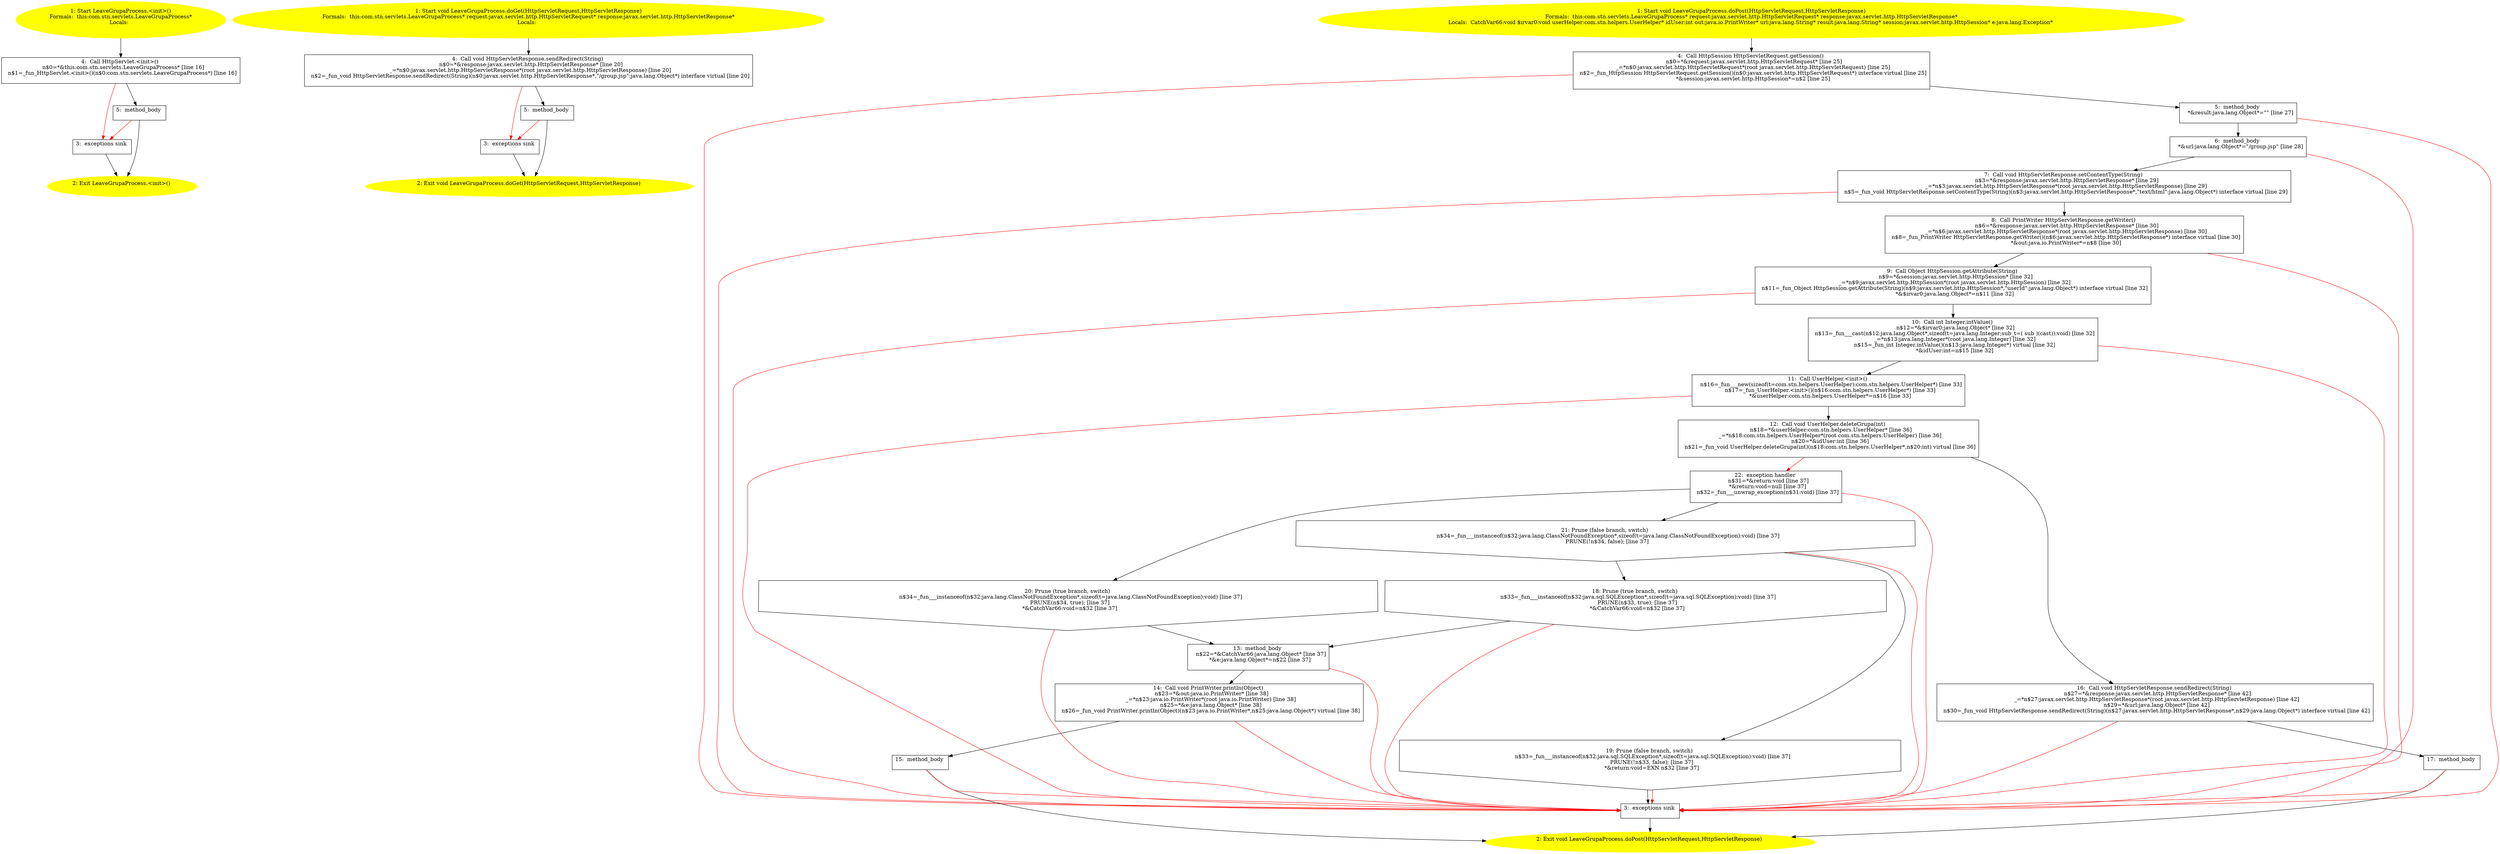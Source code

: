 /* @generated */
digraph cfg {
"com.stn.servlets.LeaveGrupaProcess.<init>().9e9573d09c10e31359d2f8e1200c58af_1" [label="1: Start LeaveGrupaProcess.<init>()\nFormals:  this:com.stn.servlets.LeaveGrupaProcess*\nLocals:  \n  " color=yellow style=filled]
	

	 "com.stn.servlets.LeaveGrupaProcess.<init>().9e9573d09c10e31359d2f8e1200c58af_1" -> "com.stn.servlets.LeaveGrupaProcess.<init>().9e9573d09c10e31359d2f8e1200c58af_4" ;
"com.stn.servlets.LeaveGrupaProcess.<init>().9e9573d09c10e31359d2f8e1200c58af_2" [label="2: Exit LeaveGrupaProcess.<init>() \n  " color=yellow style=filled]
	

"com.stn.servlets.LeaveGrupaProcess.<init>().9e9573d09c10e31359d2f8e1200c58af_3" [label="3:  exceptions sink \n  " shape="box"]
	

	 "com.stn.servlets.LeaveGrupaProcess.<init>().9e9573d09c10e31359d2f8e1200c58af_3" -> "com.stn.servlets.LeaveGrupaProcess.<init>().9e9573d09c10e31359d2f8e1200c58af_2" ;
"com.stn.servlets.LeaveGrupaProcess.<init>().9e9573d09c10e31359d2f8e1200c58af_4" [label="4:  Call HttpServlet.<init>() \n   n$0=*&this:com.stn.servlets.LeaveGrupaProcess* [line 16]\n  n$1=_fun_HttpServlet.<init>()(n$0:com.stn.servlets.LeaveGrupaProcess*) [line 16]\n " shape="box"]
	

	 "com.stn.servlets.LeaveGrupaProcess.<init>().9e9573d09c10e31359d2f8e1200c58af_4" -> "com.stn.servlets.LeaveGrupaProcess.<init>().9e9573d09c10e31359d2f8e1200c58af_5" ;
	 "com.stn.servlets.LeaveGrupaProcess.<init>().9e9573d09c10e31359d2f8e1200c58af_4" -> "com.stn.servlets.LeaveGrupaProcess.<init>().9e9573d09c10e31359d2f8e1200c58af_3" [color="red" ];
"com.stn.servlets.LeaveGrupaProcess.<init>().9e9573d09c10e31359d2f8e1200c58af_5" [label="5:  method_body \n  " shape="box"]
	

	 "com.stn.servlets.LeaveGrupaProcess.<init>().9e9573d09c10e31359d2f8e1200c58af_5" -> "com.stn.servlets.LeaveGrupaProcess.<init>().9e9573d09c10e31359d2f8e1200c58af_2" ;
	 "com.stn.servlets.LeaveGrupaProcess.<init>().9e9573d09c10e31359d2f8e1200c58af_5" -> "com.stn.servlets.LeaveGrupaProcess.<init>().9e9573d09c10e31359d2f8e1200c58af_3" [color="red" ];
"com.stn.servlets.LeaveGrupaProcess.doGet(javax.servlet.http.HttpServletRequest,javax.servlet.http.Ht.ad7098a32555d06b41b27a73fbf4ffff_1" [label="1: Start void LeaveGrupaProcess.doGet(HttpServletRequest,HttpServletResponse)\nFormals:  this:com.stn.servlets.LeaveGrupaProcess* request:javax.servlet.http.HttpServletRequest* response:javax.servlet.http.HttpServletResponse*\nLocals:  \n  " color=yellow style=filled]
	

	 "com.stn.servlets.LeaveGrupaProcess.doGet(javax.servlet.http.HttpServletRequest,javax.servlet.http.Ht.ad7098a32555d06b41b27a73fbf4ffff_1" -> "com.stn.servlets.LeaveGrupaProcess.doGet(javax.servlet.http.HttpServletRequest,javax.servlet.http.Ht.ad7098a32555d06b41b27a73fbf4ffff_4" ;
"com.stn.servlets.LeaveGrupaProcess.doGet(javax.servlet.http.HttpServletRequest,javax.servlet.http.Ht.ad7098a32555d06b41b27a73fbf4ffff_2" [label="2: Exit void LeaveGrupaProcess.doGet(HttpServletRequest,HttpServletResponse) \n  " color=yellow style=filled]
	

"com.stn.servlets.LeaveGrupaProcess.doGet(javax.servlet.http.HttpServletRequest,javax.servlet.http.Ht.ad7098a32555d06b41b27a73fbf4ffff_3" [label="3:  exceptions sink \n  " shape="box"]
	

	 "com.stn.servlets.LeaveGrupaProcess.doGet(javax.servlet.http.HttpServletRequest,javax.servlet.http.Ht.ad7098a32555d06b41b27a73fbf4ffff_3" -> "com.stn.servlets.LeaveGrupaProcess.doGet(javax.servlet.http.HttpServletRequest,javax.servlet.http.Ht.ad7098a32555d06b41b27a73fbf4ffff_2" ;
"com.stn.servlets.LeaveGrupaProcess.doGet(javax.servlet.http.HttpServletRequest,javax.servlet.http.Ht.ad7098a32555d06b41b27a73fbf4ffff_4" [label="4:  Call void HttpServletResponse.sendRedirect(String) \n   n$0=*&response:javax.servlet.http.HttpServletResponse* [line 20]\n  _=*n$0:javax.servlet.http.HttpServletResponse*(root javax.servlet.http.HttpServletResponse) [line 20]\n  n$2=_fun_void HttpServletResponse.sendRedirect(String)(n$0:javax.servlet.http.HttpServletResponse*,\"/group.jsp\":java.lang.Object*) interface virtual [line 20]\n " shape="box"]
	

	 "com.stn.servlets.LeaveGrupaProcess.doGet(javax.servlet.http.HttpServletRequest,javax.servlet.http.Ht.ad7098a32555d06b41b27a73fbf4ffff_4" -> "com.stn.servlets.LeaveGrupaProcess.doGet(javax.servlet.http.HttpServletRequest,javax.servlet.http.Ht.ad7098a32555d06b41b27a73fbf4ffff_5" ;
	 "com.stn.servlets.LeaveGrupaProcess.doGet(javax.servlet.http.HttpServletRequest,javax.servlet.http.Ht.ad7098a32555d06b41b27a73fbf4ffff_4" -> "com.stn.servlets.LeaveGrupaProcess.doGet(javax.servlet.http.HttpServletRequest,javax.servlet.http.Ht.ad7098a32555d06b41b27a73fbf4ffff_3" [color="red" ];
"com.stn.servlets.LeaveGrupaProcess.doGet(javax.servlet.http.HttpServletRequest,javax.servlet.http.Ht.ad7098a32555d06b41b27a73fbf4ffff_5" [label="5:  method_body \n  " shape="box"]
	

	 "com.stn.servlets.LeaveGrupaProcess.doGet(javax.servlet.http.HttpServletRequest,javax.servlet.http.Ht.ad7098a32555d06b41b27a73fbf4ffff_5" -> "com.stn.servlets.LeaveGrupaProcess.doGet(javax.servlet.http.HttpServletRequest,javax.servlet.http.Ht.ad7098a32555d06b41b27a73fbf4ffff_2" ;
	 "com.stn.servlets.LeaveGrupaProcess.doGet(javax.servlet.http.HttpServletRequest,javax.servlet.http.Ht.ad7098a32555d06b41b27a73fbf4ffff_5" -> "com.stn.servlets.LeaveGrupaProcess.doGet(javax.servlet.http.HttpServletRequest,javax.servlet.http.Ht.ad7098a32555d06b41b27a73fbf4ffff_3" [color="red" ];
"com.stn.servlets.LeaveGrupaProcess.doPost(javax.servlet.http.HttpServletRequest,javax.servlet.http.H.7ee7fac886f7a7af978381d54425eea0_1" [label="1: Start void LeaveGrupaProcess.doPost(HttpServletRequest,HttpServletResponse)\nFormals:  this:com.stn.servlets.LeaveGrupaProcess* request:javax.servlet.http.HttpServletRequest* response:javax.servlet.http.HttpServletResponse*\nLocals:  CatchVar66:void $irvar0:void userHelper:com.stn.helpers.UserHelper* idUser:int out:java.io.PrintWriter* url:java.lang.String* result:java.lang.String* session:javax.servlet.http.HttpSession* e:java.lang.Exception* \n  " color=yellow style=filled]
	

	 "com.stn.servlets.LeaveGrupaProcess.doPost(javax.servlet.http.HttpServletRequest,javax.servlet.http.H.7ee7fac886f7a7af978381d54425eea0_1" -> "com.stn.servlets.LeaveGrupaProcess.doPost(javax.servlet.http.HttpServletRequest,javax.servlet.http.H.7ee7fac886f7a7af978381d54425eea0_4" ;
"com.stn.servlets.LeaveGrupaProcess.doPost(javax.servlet.http.HttpServletRequest,javax.servlet.http.H.7ee7fac886f7a7af978381d54425eea0_2" [label="2: Exit void LeaveGrupaProcess.doPost(HttpServletRequest,HttpServletResponse) \n  " color=yellow style=filled]
	

"com.stn.servlets.LeaveGrupaProcess.doPost(javax.servlet.http.HttpServletRequest,javax.servlet.http.H.7ee7fac886f7a7af978381d54425eea0_3" [label="3:  exceptions sink \n  " shape="box"]
	

	 "com.stn.servlets.LeaveGrupaProcess.doPost(javax.servlet.http.HttpServletRequest,javax.servlet.http.H.7ee7fac886f7a7af978381d54425eea0_3" -> "com.stn.servlets.LeaveGrupaProcess.doPost(javax.servlet.http.HttpServletRequest,javax.servlet.http.H.7ee7fac886f7a7af978381d54425eea0_2" ;
"com.stn.servlets.LeaveGrupaProcess.doPost(javax.servlet.http.HttpServletRequest,javax.servlet.http.H.7ee7fac886f7a7af978381d54425eea0_4" [label="4:  Call HttpSession HttpServletRequest.getSession() \n   n$0=*&request:javax.servlet.http.HttpServletRequest* [line 25]\n  _=*n$0:javax.servlet.http.HttpServletRequest*(root javax.servlet.http.HttpServletRequest) [line 25]\n  n$2=_fun_HttpSession HttpServletRequest.getSession()(n$0:javax.servlet.http.HttpServletRequest*) interface virtual [line 25]\n  *&session:javax.servlet.http.HttpSession*=n$2 [line 25]\n " shape="box"]
	

	 "com.stn.servlets.LeaveGrupaProcess.doPost(javax.servlet.http.HttpServletRequest,javax.servlet.http.H.7ee7fac886f7a7af978381d54425eea0_4" -> "com.stn.servlets.LeaveGrupaProcess.doPost(javax.servlet.http.HttpServletRequest,javax.servlet.http.H.7ee7fac886f7a7af978381d54425eea0_5" ;
	 "com.stn.servlets.LeaveGrupaProcess.doPost(javax.servlet.http.HttpServletRequest,javax.servlet.http.H.7ee7fac886f7a7af978381d54425eea0_4" -> "com.stn.servlets.LeaveGrupaProcess.doPost(javax.servlet.http.HttpServletRequest,javax.servlet.http.H.7ee7fac886f7a7af978381d54425eea0_3" [color="red" ];
"com.stn.servlets.LeaveGrupaProcess.doPost(javax.servlet.http.HttpServletRequest,javax.servlet.http.H.7ee7fac886f7a7af978381d54425eea0_5" [label="5:  method_body \n   *&result:java.lang.Object*=\"\" [line 27]\n " shape="box"]
	

	 "com.stn.servlets.LeaveGrupaProcess.doPost(javax.servlet.http.HttpServletRequest,javax.servlet.http.H.7ee7fac886f7a7af978381d54425eea0_5" -> "com.stn.servlets.LeaveGrupaProcess.doPost(javax.servlet.http.HttpServletRequest,javax.servlet.http.H.7ee7fac886f7a7af978381d54425eea0_6" ;
	 "com.stn.servlets.LeaveGrupaProcess.doPost(javax.servlet.http.HttpServletRequest,javax.servlet.http.H.7ee7fac886f7a7af978381d54425eea0_5" -> "com.stn.servlets.LeaveGrupaProcess.doPost(javax.servlet.http.HttpServletRequest,javax.servlet.http.H.7ee7fac886f7a7af978381d54425eea0_3" [color="red" ];
"com.stn.servlets.LeaveGrupaProcess.doPost(javax.servlet.http.HttpServletRequest,javax.servlet.http.H.7ee7fac886f7a7af978381d54425eea0_6" [label="6:  method_body \n   *&url:java.lang.Object*=\"/group.jsp\" [line 28]\n " shape="box"]
	

	 "com.stn.servlets.LeaveGrupaProcess.doPost(javax.servlet.http.HttpServletRequest,javax.servlet.http.H.7ee7fac886f7a7af978381d54425eea0_6" -> "com.stn.servlets.LeaveGrupaProcess.doPost(javax.servlet.http.HttpServletRequest,javax.servlet.http.H.7ee7fac886f7a7af978381d54425eea0_7" ;
	 "com.stn.servlets.LeaveGrupaProcess.doPost(javax.servlet.http.HttpServletRequest,javax.servlet.http.H.7ee7fac886f7a7af978381d54425eea0_6" -> "com.stn.servlets.LeaveGrupaProcess.doPost(javax.servlet.http.HttpServletRequest,javax.servlet.http.H.7ee7fac886f7a7af978381d54425eea0_3" [color="red" ];
"com.stn.servlets.LeaveGrupaProcess.doPost(javax.servlet.http.HttpServletRequest,javax.servlet.http.H.7ee7fac886f7a7af978381d54425eea0_7" [label="7:  Call void HttpServletResponse.setContentType(String) \n   n$3=*&response:javax.servlet.http.HttpServletResponse* [line 29]\n  _=*n$3:javax.servlet.http.HttpServletResponse*(root javax.servlet.http.HttpServletResponse) [line 29]\n  n$5=_fun_void HttpServletResponse.setContentType(String)(n$3:javax.servlet.http.HttpServletResponse*,\"text/html\":java.lang.Object*) interface virtual [line 29]\n " shape="box"]
	

	 "com.stn.servlets.LeaveGrupaProcess.doPost(javax.servlet.http.HttpServletRequest,javax.servlet.http.H.7ee7fac886f7a7af978381d54425eea0_7" -> "com.stn.servlets.LeaveGrupaProcess.doPost(javax.servlet.http.HttpServletRequest,javax.servlet.http.H.7ee7fac886f7a7af978381d54425eea0_8" ;
	 "com.stn.servlets.LeaveGrupaProcess.doPost(javax.servlet.http.HttpServletRequest,javax.servlet.http.H.7ee7fac886f7a7af978381d54425eea0_7" -> "com.stn.servlets.LeaveGrupaProcess.doPost(javax.servlet.http.HttpServletRequest,javax.servlet.http.H.7ee7fac886f7a7af978381d54425eea0_3" [color="red" ];
"com.stn.servlets.LeaveGrupaProcess.doPost(javax.servlet.http.HttpServletRequest,javax.servlet.http.H.7ee7fac886f7a7af978381d54425eea0_8" [label="8:  Call PrintWriter HttpServletResponse.getWriter() \n   n$6=*&response:javax.servlet.http.HttpServletResponse* [line 30]\n  _=*n$6:javax.servlet.http.HttpServletResponse*(root javax.servlet.http.HttpServletResponse) [line 30]\n  n$8=_fun_PrintWriter HttpServletResponse.getWriter()(n$6:javax.servlet.http.HttpServletResponse*) interface virtual [line 30]\n  *&out:java.io.PrintWriter*=n$8 [line 30]\n " shape="box"]
	

	 "com.stn.servlets.LeaveGrupaProcess.doPost(javax.servlet.http.HttpServletRequest,javax.servlet.http.H.7ee7fac886f7a7af978381d54425eea0_8" -> "com.stn.servlets.LeaveGrupaProcess.doPost(javax.servlet.http.HttpServletRequest,javax.servlet.http.H.7ee7fac886f7a7af978381d54425eea0_9" ;
	 "com.stn.servlets.LeaveGrupaProcess.doPost(javax.servlet.http.HttpServletRequest,javax.servlet.http.H.7ee7fac886f7a7af978381d54425eea0_8" -> "com.stn.servlets.LeaveGrupaProcess.doPost(javax.servlet.http.HttpServletRequest,javax.servlet.http.H.7ee7fac886f7a7af978381d54425eea0_3" [color="red" ];
"com.stn.servlets.LeaveGrupaProcess.doPost(javax.servlet.http.HttpServletRequest,javax.servlet.http.H.7ee7fac886f7a7af978381d54425eea0_9" [label="9:  Call Object HttpSession.getAttribute(String) \n   n$9=*&session:javax.servlet.http.HttpSession* [line 32]\n  _=*n$9:javax.servlet.http.HttpSession*(root javax.servlet.http.HttpSession) [line 32]\n  n$11=_fun_Object HttpSession.getAttribute(String)(n$9:javax.servlet.http.HttpSession*,\"userId\":java.lang.Object*) interface virtual [line 32]\n  *&$irvar0:java.lang.Object*=n$11 [line 32]\n " shape="box"]
	

	 "com.stn.servlets.LeaveGrupaProcess.doPost(javax.servlet.http.HttpServletRequest,javax.servlet.http.H.7ee7fac886f7a7af978381d54425eea0_9" -> "com.stn.servlets.LeaveGrupaProcess.doPost(javax.servlet.http.HttpServletRequest,javax.servlet.http.H.7ee7fac886f7a7af978381d54425eea0_10" ;
	 "com.stn.servlets.LeaveGrupaProcess.doPost(javax.servlet.http.HttpServletRequest,javax.servlet.http.H.7ee7fac886f7a7af978381d54425eea0_9" -> "com.stn.servlets.LeaveGrupaProcess.doPost(javax.servlet.http.HttpServletRequest,javax.servlet.http.H.7ee7fac886f7a7af978381d54425eea0_3" [color="red" ];
"com.stn.servlets.LeaveGrupaProcess.doPost(javax.servlet.http.HttpServletRequest,javax.servlet.http.H.7ee7fac886f7a7af978381d54425eea0_10" [label="10:  Call int Integer.intValue() \n   n$12=*&$irvar0:java.lang.Object* [line 32]\n  n$13=_fun___cast(n$12:java.lang.Object*,sizeof(t=java.lang.Integer;sub_t=( sub )(cast)):void) [line 32]\n  _=*n$13:java.lang.Integer*(root java.lang.Integer) [line 32]\n  n$15=_fun_int Integer.intValue()(n$13:java.lang.Integer*) virtual [line 32]\n  *&idUser:int=n$15 [line 32]\n " shape="box"]
	

	 "com.stn.servlets.LeaveGrupaProcess.doPost(javax.servlet.http.HttpServletRequest,javax.servlet.http.H.7ee7fac886f7a7af978381d54425eea0_10" -> "com.stn.servlets.LeaveGrupaProcess.doPost(javax.servlet.http.HttpServletRequest,javax.servlet.http.H.7ee7fac886f7a7af978381d54425eea0_11" ;
	 "com.stn.servlets.LeaveGrupaProcess.doPost(javax.servlet.http.HttpServletRequest,javax.servlet.http.H.7ee7fac886f7a7af978381d54425eea0_10" -> "com.stn.servlets.LeaveGrupaProcess.doPost(javax.servlet.http.HttpServletRequest,javax.servlet.http.H.7ee7fac886f7a7af978381d54425eea0_3" [color="red" ];
"com.stn.servlets.LeaveGrupaProcess.doPost(javax.servlet.http.HttpServletRequest,javax.servlet.http.H.7ee7fac886f7a7af978381d54425eea0_11" [label="11:  Call UserHelper.<init>() \n   n$16=_fun___new(sizeof(t=com.stn.helpers.UserHelper):com.stn.helpers.UserHelper*) [line 33]\n  n$17=_fun_UserHelper.<init>()(n$16:com.stn.helpers.UserHelper*) [line 33]\n  *&userHelper:com.stn.helpers.UserHelper*=n$16 [line 33]\n " shape="box"]
	

	 "com.stn.servlets.LeaveGrupaProcess.doPost(javax.servlet.http.HttpServletRequest,javax.servlet.http.H.7ee7fac886f7a7af978381d54425eea0_11" -> "com.stn.servlets.LeaveGrupaProcess.doPost(javax.servlet.http.HttpServletRequest,javax.servlet.http.H.7ee7fac886f7a7af978381d54425eea0_12" ;
	 "com.stn.servlets.LeaveGrupaProcess.doPost(javax.servlet.http.HttpServletRequest,javax.servlet.http.H.7ee7fac886f7a7af978381d54425eea0_11" -> "com.stn.servlets.LeaveGrupaProcess.doPost(javax.servlet.http.HttpServletRequest,javax.servlet.http.H.7ee7fac886f7a7af978381d54425eea0_3" [color="red" ];
"com.stn.servlets.LeaveGrupaProcess.doPost(javax.servlet.http.HttpServletRequest,javax.servlet.http.H.7ee7fac886f7a7af978381d54425eea0_12" [label="12:  Call void UserHelper.deleteGrupa(int) \n   n$18=*&userHelper:com.stn.helpers.UserHelper* [line 36]\n  _=*n$18:com.stn.helpers.UserHelper*(root com.stn.helpers.UserHelper) [line 36]\n  n$20=*&idUser:int [line 36]\n  n$21=_fun_void UserHelper.deleteGrupa(int)(n$18:com.stn.helpers.UserHelper*,n$20:int) virtual [line 36]\n " shape="box"]
	

	 "com.stn.servlets.LeaveGrupaProcess.doPost(javax.servlet.http.HttpServletRequest,javax.servlet.http.H.7ee7fac886f7a7af978381d54425eea0_12" -> "com.stn.servlets.LeaveGrupaProcess.doPost(javax.servlet.http.HttpServletRequest,javax.servlet.http.H.7ee7fac886f7a7af978381d54425eea0_16" ;
	 "com.stn.servlets.LeaveGrupaProcess.doPost(javax.servlet.http.HttpServletRequest,javax.servlet.http.H.7ee7fac886f7a7af978381d54425eea0_12" -> "com.stn.servlets.LeaveGrupaProcess.doPost(javax.servlet.http.HttpServletRequest,javax.servlet.http.H.7ee7fac886f7a7af978381d54425eea0_22" [color="red" ];
"com.stn.servlets.LeaveGrupaProcess.doPost(javax.servlet.http.HttpServletRequest,javax.servlet.http.H.7ee7fac886f7a7af978381d54425eea0_13" [label="13:  method_body \n   n$22=*&CatchVar66:java.lang.Object* [line 37]\n  *&e:java.lang.Object*=n$22 [line 37]\n " shape="box"]
	

	 "com.stn.servlets.LeaveGrupaProcess.doPost(javax.servlet.http.HttpServletRequest,javax.servlet.http.H.7ee7fac886f7a7af978381d54425eea0_13" -> "com.stn.servlets.LeaveGrupaProcess.doPost(javax.servlet.http.HttpServletRequest,javax.servlet.http.H.7ee7fac886f7a7af978381d54425eea0_14" ;
	 "com.stn.servlets.LeaveGrupaProcess.doPost(javax.servlet.http.HttpServletRequest,javax.servlet.http.H.7ee7fac886f7a7af978381d54425eea0_13" -> "com.stn.servlets.LeaveGrupaProcess.doPost(javax.servlet.http.HttpServletRequest,javax.servlet.http.H.7ee7fac886f7a7af978381d54425eea0_3" [color="red" ];
"com.stn.servlets.LeaveGrupaProcess.doPost(javax.servlet.http.HttpServletRequest,javax.servlet.http.H.7ee7fac886f7a7af978381d54425eea0_14" [label="14:  Call void PrintWriter.println(Object) \n   n$23=*&out:java.io.PrintWriter* [line 38]\n  _=*n$23:java.io.PrintWriter*(root java.io.PrintWriter) [line 38]\n  n$25=*&e:java.lang.Object* [line 38]\n  n$26=_fun_void PrintWriter.println(Object)(n$23:java.io.PrintWriter*,n$25:java.lang.Object*) virtual [line 38]\n " shape="box"]
	

	 "com.stn.servlets.LeaveGrupaProcess.doPost(javax.servlet.http.HttpServletRequest,javax.servlet.http.H.7ee7fac886f7a7af978381d54425eea0_14" -> "com.stn.servlets.LeaveGrupaProcess.doPost(javax.servlet.http.HttpServletRequest,javax.servlet.http.H.7ee7fac886f7a7af978381d54425eea0_15" ;
	 "com.stn.servlets.LeaveGrupaProcess.doPost(javax.servlet.http.HttpServletRequest,javax.servlet.http.H.7ee7fac886f7a7af978381d54425eea0_14" -> "com.stn.servlets.LeaveGrupaProcess.doPost(javax.servlet.http.HttpServletRequest,javax.servlet.http.H.7ee7fac886f7a7af978381d54425eea0_3" [color="red" ];
"com.stn.servlets.LeaveGrupaProcess.doPost(javax.servlet.http.HttpServletRequest,javax.servlet.http.H.7ee7fac886f7a7af978381d54425eea0_15" [label="15:  method_body \n  " shape="box"]
	

	 "com.stn.servlets.LeaveGrupaProcess.doPost(javax.servlet.http.HttpServletRequest,javax.servlet.http.H.7ee7fac886f7a7af978381d54425eea0_15" -> "com.stn.servlets.LeaveGrupaProcess.doPost(javax.servlet.http.HttpServletRequest,javax.servlet.http.H.7ee7fac886f7a7af978381d54425eea0_2" ;
	 "com.stn.servlets.LeaveGrupaProcess.doPost(javax.servlet.http.HttpServletRequest,javax.servlet.http.H.7ee7fac886f7a7af978381d54425eea0_15" -> "com.stn.servlets.LeaveGrupaProcess.doPost(javax.servlet.http.HttpServletRequest,javax.servlet.http.H.7ee7fac886f7a7af978381d54425eea0_3" [color="red" ];
"com.stn.servlets.LeaveGrupaProcess.doPost(javax.servlet.http.HttpServletRequest,javax.servlet.http.H.7ee7fac886f7a7af978381d54425eea0_16" [label="16:  Call void HttpServletResponse.sendRedirect(String) \n   n$27=*&response:javax.servlet.http.HttpServletResponse* [line 42]\n  _=*n$27:javax.servlet.http.HttpServletResponse*(root javax.servlet.http.HttpServletResponse) [line 42]\n  n$29=*&url:java.lang.Object* [line 42]\n  n$30=_fun_void HttpServletResponse.sendRedirect(String)(n$27:javax.servlet.http.HttpServletResponse*,n$29:java.lang.Object*) interface virtual [line 42]\n " shape="box"]
	

	 "com.stn.servlets.LeaveGrupaProcess.doPost(javax.servlet.http.HttpServletRequest,javax.servlet.http.H.7ee7fac886f7a7af978381d54425eea0_16" -> "com.stn.servlets.LeaveGrupaProcess.doPost(javax.servlet.http.HttpServletRequest,javax.servlet.http.H.7ee7fac886f7a7af978381d54425eea0_17" ;
	 "com.stn.servlets.LeaveGrupaProcess.doPost(javax.servlet.http.HttpServletRequest,javax.servlet.http.H.7ee7fac886f7a7af978381d54425eea0_16" -> "com.stn.servlets.LeaveGrupaProcess.doPost(javax.servlet.http.HttpServletRequest,javax.servlet.http.H.7ee7fac886f7a7af978381d54425eea0_3" [color="red" ];
"com.stn.servlets.LeaveGrupaProcess.doPost(javax.servlet.http.HttpServletRequest,javax.servlet.http.H.7ee7fac886f7a7af978381d54425eea0_17" [label="17:  method_body \n  " shape="box"]
	

	 "com.stn.servlets.LeaveGrupaProcess.doPost(javax.servlet.http.HttpServletRequest,javax.servlet.http.H.7ee7fac886f7a7af978381d54425eea0_17" -> "com.stn.servlets.LeaveGrupaProcess.doPost(javax.servlet.http.HttpServletRequest,javax.servlet.http.H.7ee7fac886f7a7af978381d54425eea0_2" ;
	 "com.stn.servlets.LeaveGrupaProcess.doPost(javax.servlet.http.HttpServletRequest,javax.servlet.http.H.7ee7fac886f7a7af978381d54425eea0_17" -> "com.stn.servlets.LeaveGrupaProcess.doPost(javax.servlet.http.HttpServletRequest,javax.servlet.http.H.7ee7fac886f7a7af978381d54425eea0_3" [color="red" ];
"com.stn.servlets.LeaveGrupaProcess.doPost(javax.servlet.http.HttpServletRequest,javax.servlet.http.H.7ee7fac886f7a7af978381d54425eea0_18" [label="18: Prune (true branch, switch) \n   n$33=_fun___instanceof(n$32:java.sql.SQLException*,sizeof(t=java.sql.SQLException):void) [line 37]\n  PRUNE(n$33, true); [line 37]\n  *&CatchVar66:void=n$32 [line 37]\n " shape="invhouse"]
	

	 "com.stn.servlets.LeaveGrupaProcess.doPost(javax.servlet.http.HttpServletRequest,javax.servlet.http.H.7ee7fac886f7a7af978381d54425eea0_18" -> "com.stn.servlets.LeaveGrupaProcess.doPost(javax.servlet.http.HttpServletRequest,javax.servlet.http.H.7ee7fac886f7a7af978381d54425eea0_13" ;
	 "com.stn.servlets.LeaveGrupaProcess.doPost(javax.servlet.http.HttpServletRequest,javax.servlet.http.H.7ee7fac886f7a7af978381d54425eea0_18" -> "com.stn.servlets.LeaveGrupaProcess.doPost(javax.servlet.http.HttpServletRequest,javax.servlet.http.H.7ee7fac886f7a7af978381d54425eea0_3" [color="red" ];
"com.stn.servlets.LeaveGrupaProcess.doPost(javax.servlet.http.HttpServletRequest,javax.servlet.http.H.7ee7fac886f7a7af978381d54425eea0_19" [label="19: Prune (false branch, switch) \n   n$33=_fun___instanceof(n$32:java.sql.SQLException*,sizeof(t=java.sql.SQLException):void) [line 37]\n  PRUNE(!n$33, false); [line 37]\n  *&return:void=EXN n$32 [line 37]\n " shape="invhouse"]
	

	 "com.stn.servlets.LeaveGrupaProcess.doPost(javax.servlet.http.HttpServletRequest,javax.servlet.http.H.7ee7fac886f7a7af978381d54425eea0_19" -> "com.stn.servlets.LeaveGrupaProcess.doPost(javax.servlet.http.HttpServletRequest,javax.servlet.http.H.7ee7fac886f7a7af978381d54425eea0_3" ;
	 "com.stn.servlets.LeaveGrupaProcess.doPost(javax.servlet.http.HttpServletRequest,javax.servlet.http.H.7ee7fac886f7a7af978381d54425eea0_19" -> "com.stn.servlets.LeaveGrupaProcess.doPost(javax.servlet.http.HttpServletRequest,javax.servlet.http.H.7ee7fac886f7a7af978381d54425eea0_3" [color="red" ];
"com.stn.servlets.LeaveGrupaProcess.doPost(javax.servlet.http.HttpServletRequest,javax.servlet.http.H.7ee7fac886f7a7af978381d54425eea0_20" [label="20: Prune (true branch, switch) \n   n$34=_fun___instanceof(n$32:java.lang.ClassNotFoundException*,sizeof(t=java.lang.ClassNotFoundException):void) [line 37]\n  PRUNE(n$34, true); [line 37]\n  *&CatchVar66:void=n$32 [line 37]\n " shape="invhouse"]
	

	 "com.stn.servlets.LeaveGrupaProcess.doPost(javax.servlet.http.HttpServletRequest,javax.servlet.http.H.7ee7fac886f7a7af978381d54425eea0_20" -> "com.stn.servlets.LeaveGrupaProcess.doPost(javax.servlet.http.HttpServletRequest,javax.servlet.http.H.7ee7fac886f7a7af978381d54425eea0_13" ;
	 "com.stn.servlets.LeaveGrupaProcess.doPost(javax.servlet.http.HttpServletRequest,javax.servlet.http.H.7ee7fac886f7a7af978381d54425eea0_20" -> "com.stn.servlets.LeaveGrupaProcess.doPost(javax.servlet.http.HttpServletRequest,javax.servlet.http.H.7ee7fac886f7a7af978381d54425eea0_3" [color="red" ];
"com.stn.servlets.LeaveGrupaProcess.doPost(javax.servlet.http.HttpServletRequest,javax.servlet.http.H.7ee7fac886f7a7af978381d54425eea0_21" [label="21: Prune (false branch, switch) \n   n$34=_fun___instanceof(n$32:java.lang.ClassNotFoundException*,sizeof(t=java.lang.ClassNotFoundException):void) [line 37]\n  PRUNE(!n$34, false); [line 37]\n " shape="invhouse"]
	

	 "com.stn.servlets.LeaveGrupaProcess.doPost(javax.servlet.http.HttpServletRequest,javax.servlet.http.H.7ee7fac886f7a7af978381d54425eea0_21" -> "com.stn.servlets.LeaveGrupaProcess.doPost(javax.servlet.http.HttpServletRequest,javax.servlet.http.H.7ee7fac886f7a7af978381d54425eea0_18" ;
	 "com.stn.servlets.LeaveGrupaProcess.doPost(javax.servlet.http.HttpServletRequest,javax.servlet.http.H.7ee7fac886f7a7af978381d54425eea0_21" -> "com.stn.servlets.LeaveGrupaProcess.doPost(javax.servlet.http.HttpServletRequest,javax.servlet.http.H.7ee7fac886f7a7af978381d54425eea0_19" ;
	 "com.stn.servlets.LeaveGrupaProcess.doPost(javax.servlet.http.HttpServletRequest,javax.servlet.http.H.7ee7fac886f7a7af978381d54425eea0_21" -> "com.stn.servlets.LeaveGrupaProcess.doPost(javax.servlet.http.HttpServletRequest,javax.servlet.http.H.7ee7fac886f7a7af978381d54425eea0_3" [color="red" ];
"com.stn.servlets.LeaveGrupaProcess.doPost(javax.servlet.http.HttpServletRequest,javax.servlet.http.H.7ee7fac886f7a7af978381d54425eea0_22" [label="22:  exception handler \n   n$31=*&return:void [line 37]\n  *&return:void=null [line 37]\n  n$32=_fun___unwrap_exception(n$31:void) [line 37]\n " shape="box"]
	

	 "com.stn.servlets.LeaveGrupaProcess.doPost(javax.servlet.http.HttpServletRequest,javax.servlet.http.H.7ee7fac886f7a7af978381d54425eea0_22" -> "com.stn.servlets.LeaveGrupaProcess.doPost(javax.servlet.http.HttpServletRequest,javax.servlet.http.H.7ee7fac886f7a7af978381d54425eea0_20" ;
	 "com.stn.servlets.LeaveGrupaProcess.doPost(javax.servlet.http.HttpServletRequest,javax.servlet.http.H.7ee7fac886f7a7af978381d54425eea0_22" -> "com.stn.servlets.LeaveGrupaProcess.doPost(javax.servlet.http.HttpServletRequest,javax.servlet.http.H.7ee7fac886f7a7af978381d54425eea0_21" ;
	 "com.stn.servlets.LeaveGrupaProcess.doPost(javax.servlet.http.HttpServletRequest,javax.servlet.http.H.7ee7fac886f7a7af978381d54425eea0_22" -> "com.stn.servlets.LeaveGrupaProcess.doPost(javax.servlet.http.HttpServletRequest,javax.servlet.http.H.7ee7fac886f7a7af978381d54425eea0_3" [color="red" ];
}
